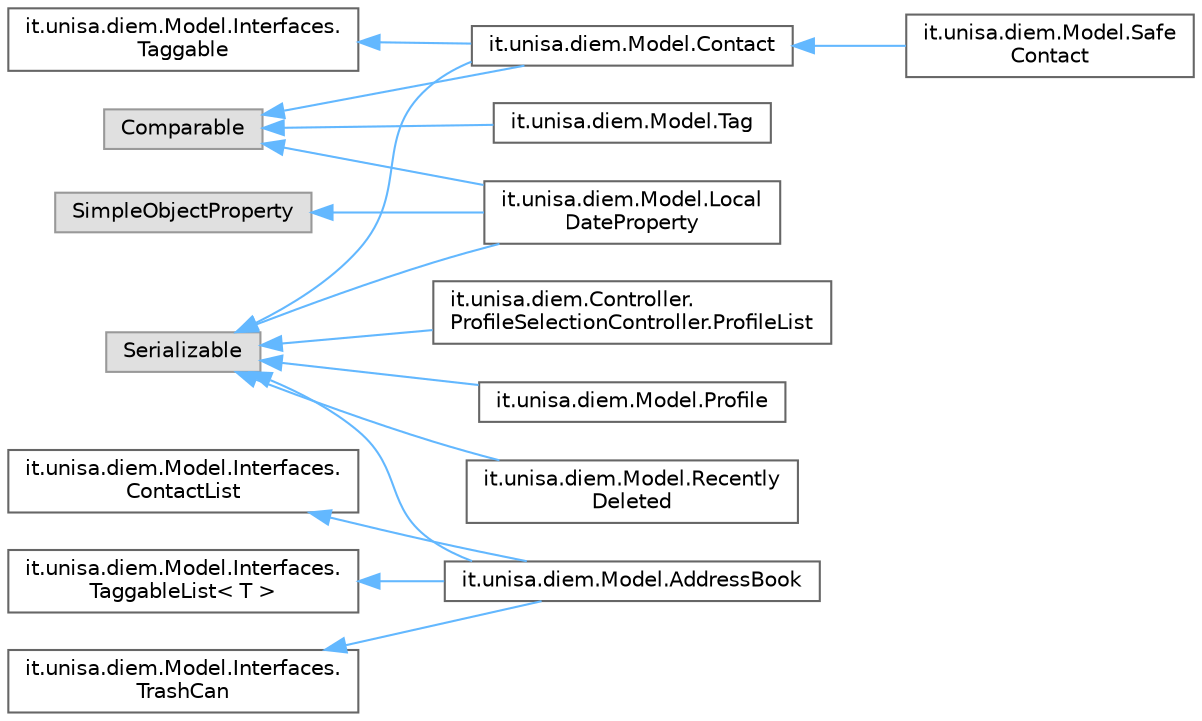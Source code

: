 digraph "Graphical Class Hierarchy"
{
 // LATEX_PDF_SIZE
  bgcolor="transparent";
  edge [fontname=Helvetica,fontsize=10,labelfontname=Helvetica,labelfontsize=10];
  node [fontname=Helvetica,fontsize=10,shape=box,height=0.2,width=0.4];
  rankdir="LR";
  Node0 [id="Node000000",label="Comparable",height=0.2,width=0.4,color="grey60", fillcolor="#E0E0E0", style="filled",tooltip=" "];
  Node0 -> Node1 [id="edge2_Node000000_Node000001",dir="back",color="steelblue1",style="solid",tooltip=" "];
  Node1 [id="Node000001",label="it.unisa.diem.Model.Contact",height=0.2,width=0.4,color="grey40", fillcolor="white", style="filled",URL="$classit_1_1unisa_1_1diem_1_1Model_1_1Contact.html",tooltip="A class representing a contact in the address book."];
  Node1 -> Node2 [id="edge3_Node000001_Node000002",dir="back",color="steelblue1",style="solid",tooltip=" "];
  Node2 [id="Node000002",label="it.unisa.diem.Model.Safe\lContact",height=0.2,width=0.4,color="grey40", fillcolor="white", style="filled",URL="$classit_1_1unisa_1_1diem_1_1Model_1_1SafeContact.html",tooltip="A safe version of the Contact class, which uses Checker instances to ensure that no illegal value is ..."];
  Node0 -> Node10 [id="edge4_Node000000_Node000010",dir="back",color="steelblue1",style="solid",tooltip=" "];
  Node10 [id="Node000010",label="it.unisa.diem.Model.Local\lDateProperty",height=0.2,width=0.4,color="grey40", fillcolor="white", style="filled",URL="$classit_1_1unisa_1_1diem_1_1Model_1_1LocalDateProperty.html",tooltip="Property that wraps a LocalDate object."];
  Node0 -> Node14 [id="edge5_Node000000_Node000014",dir="back",color="steelblue1",style="solid",tooltip=" "];
  Node14 [id="Node000014",label="it.unisa.diem.Model.Tag",height=0.2,width=0.4,color="grey40", fillcolor="white", style="filled",URL="$classit_1_1unisa_1_1diem_1_1Model_1_1Tag.html",tooltip="Wrapper for a tag that can be associated with a contact."];
  Node7 [id="Node000007",label="it.unisa.diem.Model.Interfaces.\lContactList",height=0.2,width=0.4,color="grey40", fillcolor="white", style="filled",URL="$interfaceit_1_1unisa_1_1diem_1_1Model_1_1Interfaces_1_1ContactList.html",tooltip="Interface that grants methods for the management of a list of Contacts mantained in alphanumerical or..."];
  Node7 -> Node6 [id="edge6_Node000007_Node000006",dir="back",color="steelblue1",style="solid",tooltip=" "];
  Node6 [id="Node000006",label="it.unisa.diem.Model.AddressBook",height=0.2,width=0.4,color="grey40", fillcolor="white", style="filled",URL="$classit_1_1unisa_1_1diem_1_1Model_1_1AddressBook.html",tooltip="Main model for the address book view."];
  Node3 [id="Node000003",label="it.unisa.diem.Model.Interfaces.\lTaggable",height=0.2,width=0.4,color="grey40", fillcolor="white", style="filled",URL="$interfaceit_1_1unisa_1_1diem_1_1Model_1_1Interfaces_1_1Taggable.html",tooltip="Interface for objects that can be marked with a Tags."];
  Node3 -> Node1 [id="edge7_Node000003_Node000001",dir="back",color="steelblue1",style="solid",tooltip=" "];
  Node8 [id="Node000008",label="it.unisa.diem.Model.Interfaces.\lTaggableList\< T \>",height=0.2,width=0.4,color="grey40", fillcolor="white", style="filled",URL="$interfaceit_1_1unisa_1_1diem_1_1Model_1_1Interfaces_1_1TaggableList.html",tooltip="Interface that grants methods to manage a set of Tags, each associated with a set of Taggable element..."];
  Node8 -> Node6 [id="edge8_Node000008_Node000006",dir="back",color="steelblue1",style="solid",tooltip=" "];
  Node9 [id="Node000009",label="it.unisa.diem.Model.Interfaces.\lTrashCan",height=0.2,width=0.4,color="grey40", fillcolor="white", style="filled",URL="$interfaceit_1_1unisa_1_1diem_1_1Model_1_1Interfaces_1_1TrashCan.html",tooltip="Interface that grants methods for the management of a list of recently deleted contacts."];
  Node9 -> Node6 [id="edge9_Node000009_Node000006",dir="back",color="steelblue1",style="solid",tooltip=" "];
  Node4 [id="Node000004",label="Serializable",height=0.2,width=0.4,color="grey60", fillcolor="#E0E0E0", style="filled",tooltip=" "];
  Node4 -> Node5 [id="edge10_Node000004_Node000005",dir="back",color="steelblue1",style="solid",tooltip=" "];
  Node5 [id="Node000005",label="it.unisa.diem.Controller.\lProfileSelectionController.ProfileList",height=0.2,width=0.4,color="grey40", fillcolor="white", style="filled",URL="$classit_1_1unisa_1_1diem_1_1Controller_1_1ProfileSelectionController_1_1ProfileList.html",tooltip=" "];
  Node4 -> Node6 [id="edge11_Node000004_Node000006",dir="back",color="steelblue1",style="solid",tooltip=" "];
  Node4 -> Node1 [id="edge12_Node000004_Node000001",dir="back",color="steelblue1",style="solid",tooltip=" "];
  Node4 -> Node10 [id="edge13_Node000004_Node000010",dir="back",color="steelblue1",style="solid",tooltip=" "];
  Node4 -> Node12 [id="edge14_Node000004_Node000012",dir="back",color="steelblue1",style="solid",tooltip=" "];
  Node12 [id="Node000012",label="it.unisa.diem.Model.Profile",height=0.2,width=0.4,color="grey40", fillcolor="white", style="filled",URL="$classit_1_1unisa_1_1diem_1_1Model_1_1Profile.html",tooltip="Represents a profile in the application."];
  Node4 -> Node13 [id="edge15_Node000004_Node000013",dir="back",color="steelblue1",style="solid",tooltip=" "];
  Node13 [id="Node000013",label="it.unisa.diem.Model.Recently\lDeleted",height=0.2,width=0.4,color="grey40", fillcolor="white", style="filled",URL="$classit_1_1unisa_1_1diem_1_1Model_1_1RecentlyDeleted.html",tooltip="Represents a trash can with Contacts deleted less than RETENTION_PERIOD_DAYS days from a ContactList."];
  Node11 [id="Node000011",label="SimpleObjectProperty",height=0.2,width=0.4,color="grey60", fillcolor="#E0E0E0", style="filled",tooltip=" "];
  Node11 -> Node10 [id="edge16_Node000011_Node000010",dir="back",color="steelblue1",style="solid",tooltip=" "];
}
